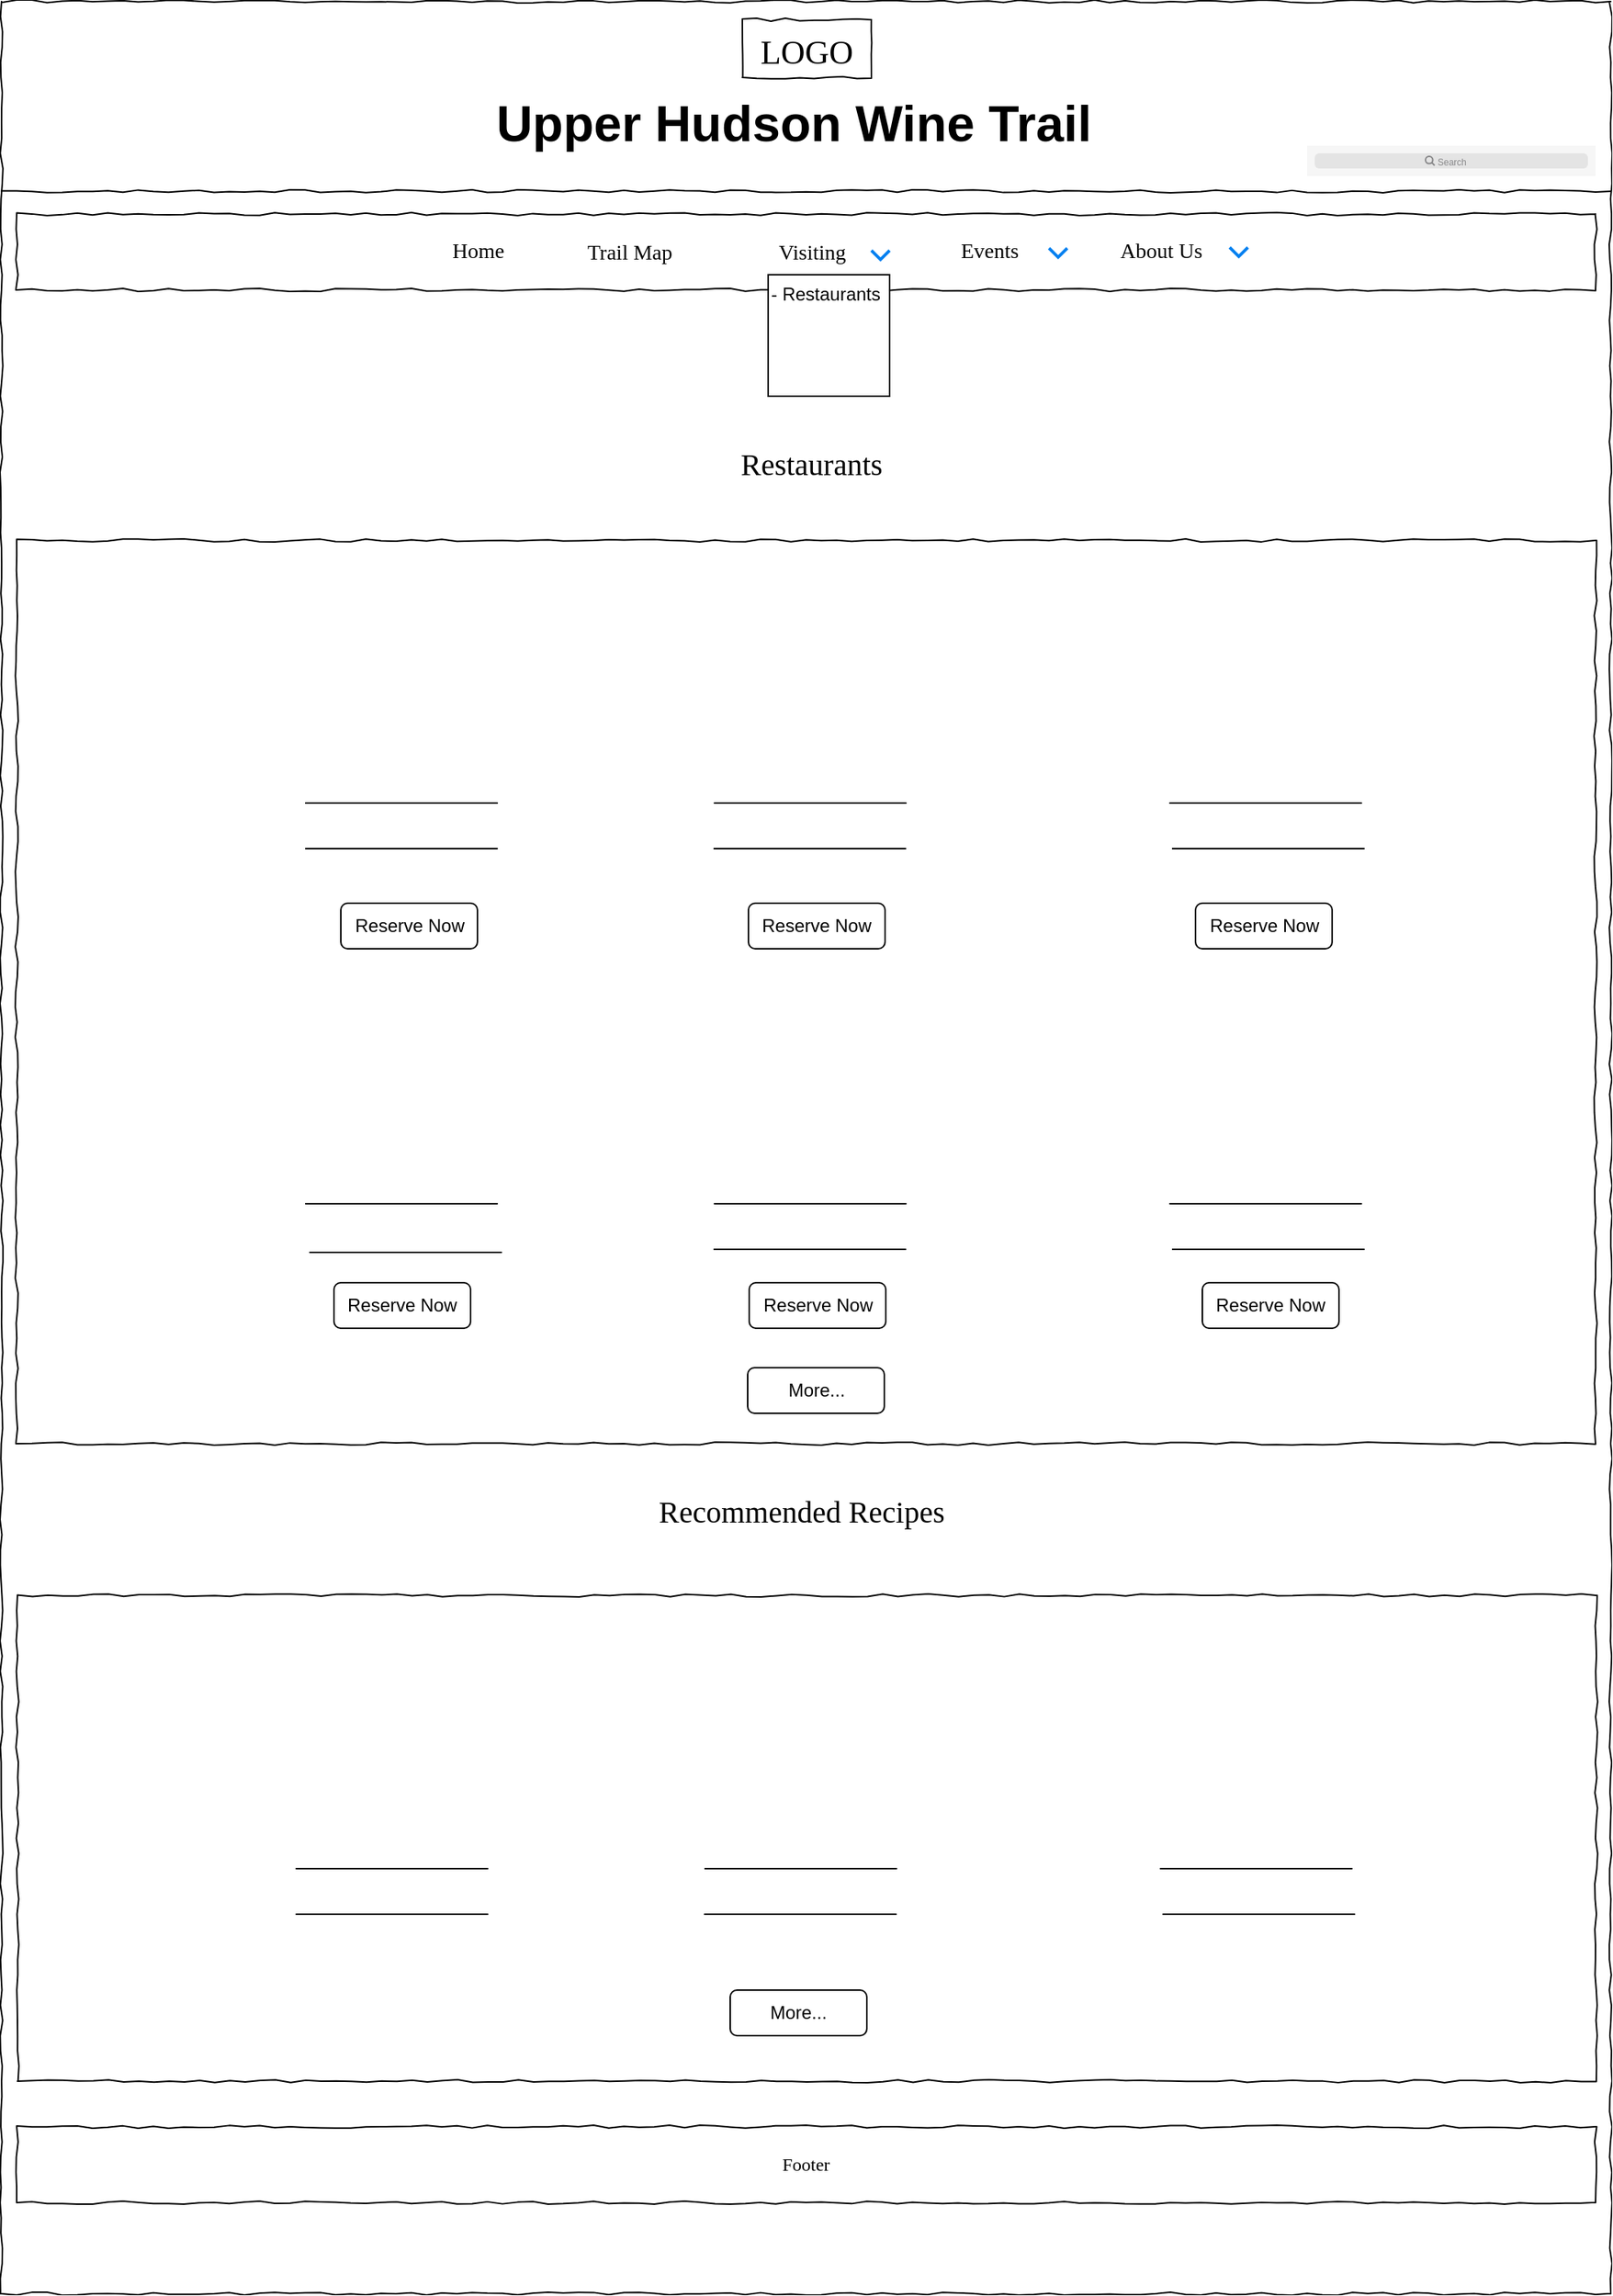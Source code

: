 <mxfile version="13.6.3" type="device"><diagram name="Page-1" id="03018318-947c-dd8e-b7a3-06fadd420f32"><mxGraphModel dx="1209" dy="573" grid="1" gridSize="10" guides="1" tooltips="1" connect="1" arrows="1" fold="1" page="1" pageScale="1" pageWidth="1100" pageHeight="850" background="#ffffff" math="0" shadow="0"><root><mxCell id="0"/><mxCell id="1" parent="0"/><mxCell id="pxWqi_s6VaNR9iK2D3JS-12" value="" style="whiteSpace=wrap;html=1;rounded=0;shadow=0;labelBackgroundColor=none;strokeWidth=1;fillColor=none;fontFamily=Verdana;fontSize=12;align=center;comic=1;" vertex="1" parent="1"><mxGeometry x="30" y="375" width="1040" height="595" as="geometry"/></mxCell><mxCell id="677b7b8949515195-1" value="" style="whiteSpace=wrap;html=1;rounded=0;shadow=0;labelBackgroundColor=none;strokeColor=#000000;strokeWidth=1;fillColor=none;fontFamily=Verdana;fontSize=12;fontColor=#000000;align=center;comic=1;" parent="1" vertex="1"><mxGeometry x="20" y="20" width="1060" height="1510" as="geometry"/></mxCell><mxCell id="pxWqi_s6VaNR9iK2D3JS-13" value="" style="whiteSpace=wrap;html=1;rounded=0;shadow=0;labelBackgroundColor=none;strokeWidth=1;fillColor=none;fontFamily=Verdana;fontSize=12;align=center;comic=1;" vertex="1" parent="1"><mxGeometry x="30.5" y="1070" width="1040" height="320" as="geometry"/></mxCell><mxCell id="677b7b8949515195-2" value="&lt;font style=&quot;font-size: 22px&quot;&gt;LOGO&lt;/font&gt;" style="whiteSpace=wrap;html=1;rounded=0;shadow=0;labelBackgroundColor=none;strokeWidth=1;fontFamily=Verdana;fontSize=28;align=center;comic=1;" parent="1" vertex="1"><mxGeometry x="508" y="32" width="85" height="38" as="geometry"/></mxCell><mxCell id="677b7b8949515195-9" value="" style="line;strokeWidth=1;html=1;rounded=0;shadow=0;labelBackgroundColor=none;fillColor=none;fontFamily=Verdana;fontSize=14;fontColor=#000000;align=center;comic=1;" parent="1" vertex="1"><mxGeometry x="20" y="140" width="1060" height="10" as="geometry"/></mxCell><mxCell id="677b7b8949515195-10" value="" style="whiteSpace=wrap;html=1;rounded=0;shadow=0;labelBackgroundColor=none;strokeWidth=1;fillColor=none;fontFamily=Verdana;fontSize=12;align=center;comic=1;" parent="1" vertex="1"><mxGeometry x="30" y="160" width="1040" height="50" as="geometry"/></mxCell><mxCell id="677b7b8949515195-11" value="Home" style="text;html=1;points=[];align=left;verticalAlign=top;spacingTop=-4;fontSize=14;fontFamily=Verdana" parent="1" vertex="1"><mxGeometry x="315" y="174" width="60" height="20" as="geometry"/></mxCell><mxCell id="677b7b8949515195-12" value="Trail Map" style="text;html=1;points=[];align=left;verticalAlign=top;spacingTop=-4;fontSize=14;fontFamily=Verdana" parent="1" vertex="1"><mxGeometry x="404" y="174.5" width="60" height="19" as="geometry"/></mxCell><mxCell id="x5q5EDNmhLwT_21sWx4b-1" value="" style="shape=image;html=1;verticalAlign=top;verticalLabelPosition=bottom;labelBackgroundColor=#ffffff;imageAspect=0;aspect=fixed;image=https://cdn3.iconfinder.com/data/icons/wpzoom-developer-icon-set/500/01-128.png" parent="1" vertex="1"><mxGeometry x="850" y="1428" width="34" height="34" as="geometry"/></mxCell><mxCell id="x5q5EDNmhLwT_21sWx4b-2" value="" style="shape=image;html=1;verticalAlign=top;verticalLabelPosition=bottom;labelBackgroundColor=#ffffff;imageAspect=0;aspect=fixed;image=https://cdn3.iconfinder.com/data/icons/picons-social/57/38-instagram-128.png" parent="1" vertex="1"><mxGeometry x="899" y="1429" width="33" height="33" as="geometry"/></mxCell><mxCell id="x5q5EDNmhLwT_21sWx4b-3" value="Events" style="text;html=1;points=[];align=left;verticalAlign=top;spacingTop=-4;fontSize=14;fontFamily=Verdana" parent="1" vertex="1"><mxGeometry x="650" y="174" width="60" height="20" as="geometry"/></mxCell><mxCell id="x5q5EDNmhLwT_21sWx4b-4" value="About Us" style="text;html=1;points=[];align=left;verticalAlign=top;spacingTop=-4;fontSize=14;fontFamily=Verdana" parent="1" vertex="1"><mxGeometry x="755" y="174" width="60" height="20" as="geometry"/></mxCell><mxCell id="x5q5EDNmhLwT_21sWx4b-41" value="Footer" style="whiteSpace=wrap;html=1;rounded=0;shadow=0;labelBackgroundColor=none;strokeWidth=1;fillColor=none;fontFamily=Verdana;fontSize=12;align=center;comic=1;" parent="1" vertex="1"><mxGeometry x="30" y="1420" width="1040" height="50" as="geometry"/></mxCell><mxCell id="Dj7FDUDoyI19KXcojeiz-5" value="" style="html=1;verticalLabelPosition=bottom;labelBackgroundColor=#ffffff;verticalAlign=top;shadow=0;dashed=0;strokeWidth=2;shape=mxgraph.ios7.misc.down;strokeColor=#0080f0;" parent="1" vertex="1"><mxGeometry x="829" y="182" width="12" height="6" as="geometry"/></mxCell><mxCell id="C7T5lcY4Xh3fgn_umm_E-2" value="" style="html=1;verticalLabelPosition=bottom;labelBackgroundColor=#ffffff;verticalAlign=top;shadow=0;dashed=0;strokeWidth=2;shape=mxgraph.ios7.misc.down;strokeColor=#0080f0;" parent="1" vertex="1"><mxGeometry x="710" y="182.5" width="12" height="6" as="geometry"/></mxCell><mxCell id="C7T5lcY4Xh3fgn_umm_E-3" value="Visiting" style="text;html=1;points=[];align=left;verticalAlign=top;spacingTop=-4;fontSize=14;fontFamily=Verdana" parent="1" vertex="1"><mxGeometry x="530" y="174.5" width="60" height="19" as="geometry"/></mxCell><mxCell id="C7T5lcY4Xh3fgn_umm_E-4" value="" style="html=1;verticalLabelPosition=bottom;labelBackgroundColor=#ffffff;verticalAlign=top;shadow=0;dashed=0;strokeWidth=2;shape=mxgraph.ios7.misc.down;strokeColor=#0080f0;" parent="1" vertex="1"><mxGeometry x="593" y="184" width="12" height="6" as="geometry"/></mxCell><mxCell id="C7T5lcY4Xh3fgn_umm_E-46" value="" style="shape=image;html=1;verticalAlign=top;verticalLabelPosition=bottom;labelBackgroundColor=#ffffff;imageAspect=0;aspect=fixed;image=https://cdn4.iconfinder.com/data/icons/ionicons/512/icon-image-128.png" parent="1" vertex="1"><mxGeometry x="220" y="412" width="128" height="128" as="geometry"/></mxCell><mxCell id="C7T5lcY4Xh3fgn_umm_E-47" value="" style="shape=image;html=1;verticalAlign=top;verticalLabelPosition=bottom;labelBackgroundColor=#ffffff;imageAspect=0;aspect=fixed;image=https://cdn4.iconfinder.com/data/icons/ionicons/512/icon-image-128.png" parent="1" vertex="1"><mxGeometry x="492.5" y="410" width="128" height="128" as="geometry"/></mxCell><mxCell id="C7T5lcY4Xh3fgn_umm_E-48" value="" style="shape=image;html=1;verticalAlign=top;verticalLabelPosition=bottom;labelBackgroundColor=#ffffff;imageAspect=0;aspect=fixed;image=https://cdn4.iconfinder.com/data/icons/ionicons/512/icon-image-128.png" parent="1" vertex="1"><mxGeometry x="787" y="410" width="128" height="128" as="geometry"/></mxCell><mxCell id="C7T5lcY4Xh3fgn_umm_E-55" value="Reserve Now" style="rounded=1;whiteSpace=wrap;html=1;" parent="1" vertex="1"><mxGeometry x="243.5" y="614" width="90" height="30" as="geometry"/></mxCell><mxCell id="C7T5lcY4Xh3fgn_umm_E-56" value="Reserve Now" style="rounded=1;whiteSpace=wrap;html=1;" parent="1" vertex="1"><mxGeometry x="512" y="614" width="90" height="30" as="geometry"/></mxCell><mxCell id="C7T5lcY4Xh3fgn_umm_E-57" value="Reserve Now" style="rounded=1;whiteSpace=wrap;html=1;" parent="1" vertex="1"><mxGeometry x="806.5" y="614" width="90" height="30" as="geometry"/></mxCell><mxCell id="C7T5lcY4Xh3fgn_umm_E-69" value="" style="endArrow=none;html=1;entryX=0;entryY=0.5;entryDx=0;entryDy=0;" parent="1" edge="1"><mxGeometry width="50" height="50" relative="1" as="geometry"><mxPoint x="220" y="548" as="sourcePoint"/><mxPoint x="220" y="548" as="targetPoint"/><Array as="points"><mxPoint x="351.5" y="548"/></Array></mxGeometry></mxCell><mxCell id="C7T5lcY4Xh3fgn_umm_E-70" value="" style="endArrow=none;html=1;entryX=0;entryY=0.5;entryDx=0;entryDy=0;" parent="1" edge="1"><mxGeometry width="50" height="50" relative="1" as="geometry"><mxPoint x="220.0" y="578" as="sourcePoint"/><mxPoint x="220.0" y="578" as="targetPoint"/><Array as="points"><mxPoint x="351.5" y="578"/></Array></mxGeometry></mxCell><mxCell id="C7T5lcY4Xh3fgn_umm_E-71" value="" style="endArrow=none;html=1;entryX=0;entryY=0.5;entryDx=0;entryDy=0;" parent="1" edge="1"><mxGeometry width="50" height="50" relative="1" as="geometry"><mxPoint x="489.25" y="548" as="sourcePoint"/><mxPoint x="489.25" y="548" as="targetPoint"/><Array as="points"><mxPoint x="620.75" y="548"/></Array></mxGeometry></mxCell><mxCell id="C7T5lcY4Xh3fgn_umm_E-72" value="" style="endArrow=none;html=1;entryX=0;entryY=0.5;entryDx=0;entryDy=0;" parent="1" edge="1"><mxGeometry width="50" height="50" relative="1" as="geometry"><mxPoint x="489.0" y="578" as="sourcePoint"/><mxPoint x="489.0" y="578" as="targetPoint"/><Array as="points"><mxPoint x="620.5" y="578"/></Array></mxGeometry></mxCell><mxCell id="C7T5lcY4Xh3fgn_umm_E-73" value="" style="endArrow=none;html=1;entryX=0;entryY=0.5;entryDx=0;entryDy=0;" parent="1" edge="1"><mxGeometry width="50" height="50" relative="1" as="geometry"><mxPoint x="789.25" y="548" as="sourcePoint"/><mxPoint x="789.25" y="548" as="targetPoint"/><Array as="points"><mxPoint x="920.75" y="548"/></Array></mxGeometry></mxCell><mxCell id="C7T5lcY4Xh3fgn_umm_E-74" value="" style="endArrow=none;html=1;entryX=0;entryY=0.5;entryDx=0;entryDy=0;" parent="1" edge="1"><mxGeometry width="50" height="50" relative="1" as="geometry"><mxPoint x="791.0" y="578" as="sourcePoint"/><mxPoint x="791.0" y="578" as="targetPoint"/><Array as="points"><mxPoint x="922.5" y="578"/></Array></mxGeometry></mxCell><mxCell id="C7T5lcY4Xh3fgn_umm_E-77" value="" style="shape=image;html=1;verticalAlign=top;verticalLabelPosition=bottom;labelBackgroundColor=#ffffff;imageAspect=0;aspect=fixed;image=https://cdn1.iconfinder.com/data/icons/social-black-buttons/512/youtube_v2-128.png" parent="1" vertex="1"><mxGeometry x="949" y="1430" width="30" height="30" as="geometry"/></mxCell><mxCell id="C7T5lcY4Xh3fgn_umm_E-88" value="" style="shape=rect;fillColor=#F6F6F6;strokeColor=none;" parent="1" vertex="1"><mxGeometry x="880" y="115" width="190" height="20" as="geometry"/></mxCell><mxCell id="C7T5lcY4Xh3fgn_umm_E-89" value="" style="html=1;strokeWidth=1;shadow=0;dashed=0;shape=mxgraph.ios7ui.marginRect;rx=3;ry=3;rectMargin=5;fillColor=#E4E4E4;strokeColor=none;" parent="C7T5lcY4Xh3fgn_umm_E-88" vertex="1"><mxGeometry width="190" height="20" as="geometry"/></mxCell><mxCell id="C7T5lcY4Xh3fgn_umm_E-90" value="Search" style="shape=mxgraph.ios7.icons.looking_glass;strokeColor=#878789;fillColor=none;fontColor=#878789;labelPosition=right;verticalLabelPosition=middle;align=left;verticalAlign=middle;fontSize=6;fontStyle=0;spacingTop=2;" parent="C7T5lcY4Xh3fgn_umm_E-88" vertex="1"><mxGeometry x="0.5" y="0.5" width="6" height="6" relative="1" as="geometry"><mxPoint x="-17" y="-3" as="offset"/></mxGeometry></mxCell><mxCell id="C7T5lcY4Xh3fgn_umm_E-91" value="&lt;b style=&quot;font-size: 33px&quot;&gt;&lt;font style=&quot;font-size: 33px&quot;&gt;Upper Hudson Wine Trail&lt;/font&gt;&lt;/b&gt;" style="text;html=1;strokeColor=none;fillColor=none;align=center;verticalAlign=middle;whiteSpace=wrap;rounded=0;fontSize=33;" parent="1" vertex="1"><mxGeometry x="258" y="90" width="568" height="20" as="geometry"/></mxCell><mxCell id="ebTW5YM5bdVL9LTebMaf-2" value="" style="whiteSpace=wrap;html=1;aspect=fixed;" parent="1" vertex="1"><mxGeometry x="525" y="200" width="80" height="80" as="geometry"/></mxCell><mxCell id="ebTW5YM5bdVL9LTebMaf-3" value="- Restaurants" style="text;html=1;strokeColor=none;fillColor=none;align=center;verticalAlign=middle;whiteSpace=wrap;rounded=0;" parent="1" vertex="1"><mxGeometry x="524" y="188" width="78" height="50" as="geometry"/></mxCell><mxCell id="ebTW5YM5bdVL9LTebMaf-6" value="Restaurants" style="text;html=1;points=[];align=left;verticalAlign=top;spacingTop=-4;fontSize=20;fontFamily=Verdana" parent="1" vertex="1"><mxGeometry x="505" y="310" width="170" height="20" as="geometry"/></mxCell><mxCell id="ebTW5YM5bdVL9LTebMaf-9" value="" style="shape=image;html=1;verticalAlign=top;verticalLabelPosition=bottom;labelBackgroundColor=#ffffff;imageAspect=0;aspect=fixed;image=https://cdn4.iconfinder.com/data/icons/ionicons/512/icon-image-128.png" parent="1" vertex="1"><mxGeometry x="492.5" y="664" width="128" height="128" as="geometry"/></mxCell><mxCell id="ebTW5YM5bdVL9LTebMaf-10" value="" style="shape=image;html=1;verticalAlign=top;verticalLabelPosition=bottom;labelBackgroundColor=#ffffff;imageAspect=0;aspect=fixed;image=https://cdn4.iconfinder.com/data/icons/ionicons/512/icon-image-128.png" parent="1" vertex="1"><mxGeometry x="787.5" y="664" width="128" height="128" as="geometry"/></mxCell><mxCell id="ebTW5YM5bdVL9LTebMaf-12" value="Reserve Now" style="rounded=1;whiteSpace=wrap;html=1;" parent="1" vertex="1"><mxGeometry x="512.5" y="864" width="90" height="30" as="geometry"/></mxCell><mxCell id="ebTW5YM5bdVL9LTebMaf-13" value="Reserve Now" style="rounded=1;whiteSpace=wrap;html=1;" parent="1" vertex="1"><mxGeometry x="811" y="864" width="90" height="30" as="geometry"/></mxCell><mxCell id="ebTW5YM5bdVL9LTebMaf-14" value="" style="endArrow=none;html=1;entryX=0;entryY=0.5;entryDx=0;entryDy=0;" parent="1" edge="1"><mxGeometry width="50" height="50" relative="1" as="geometry"><mxPoint x="220" y="812" as="sourcePoint"/><mxPoint x="220" y="812" as="targetPoint"/><Array as="points"><mxPoint x="351.5" y="812"/></Array></mxGeometry></mxCell><mxCell id="ebTW5YM5bdVL9LTebMaf-16" value="" style="endArrow=none;html=1;entryX=0;entryY=0.5;entryDx=0;entryDy=0;" parent="1" edge="1"><mxGeometry width="50" height="50" relative="1" as="geometry"><mxPoint x="489.25" y="812" as="sourcePoint"/><mxPoint x="489.25" y="812" as="targetPoint"/><Array as="points"><mxPoint x="620.75" y="812"/></Array></mxGeometry></mxCell><mxCell id="ebTW5YM5bdVL9LTebMaf-17" value="" style="endArrow=none;html=1;entryX=0;entryY=0.5;entryDx=0;entryDy=0;" parent="1" edge="1"><mxGeometry width="50" height="50" relative="1" as="geometry"><mxPoint x="489.0" y="842" as="sourcePoint"/><mxPoint x="489.0" y="842" as="targetPoint"/><Array as="points"><mxPoint x="620.5" y="842"/></Array></mxGeometry></mxCell><mxCell id="ebTW5YM5bdVL9LTebMaf-18" value="" style="endArrow=none;html=1;entryX=0;entryY=0.5;entryDx=0;entryDy=0;" parent="1" edge="1"><mxGeometry width="50" height="50" relative="1" as="geometry"><mxPoint x="789.25" y="812" as="sourcePoint"/><mxPoint x="789.25" y="812" as="targetPoint"/><Array as="points"><mxPoint x="920.75" y="812"/></Array></mxGeometry></mxCell><mxCell id="ebTW5YM5bdVL9LTebMaf-19" value="" style="endArrow=none;html=1;entryX=0;entryY=0.5;entryDx=0;entryDy=0;" parent="1" edge="1"><mxGeometry width="50" height="50" relative="1" as="geometry"><mxPoint x="791.0" y="842" as="sourcePoint"/><mxPoint x="791.0" y="842" as="targetPoint"/><Array as="points"><mxPoint x="922.5" y="842"/></Array></mxGeometry></mxCell><mxCell id="ebTW5YM5bdVL9LTebMaf-22" value="" style="shape=image;html=1;verticalAlign=top;verticalLabelPosition=bottom;labelBackgroundColor=#ffffff;imageAspect=0;aspect=fixed;image=https://cdn4.iconfinder.com/data/icons/ionicons/512/icon-image-128.png" parent="1" vertex="1"><mxGeometry x="479.25" y="1110" width="128" height="128" as="geometry"/></mxCell><mxCell id="ebTW5YM5bdVL9LTebMaf-23" value="" style="shape=image;html=1;verticalAlign=top;verticalLabelPosition=bottom;labelBackgroundColor=#ffffff;imageAspect=0;aspect=fixed;image=https://cdn4.iconfinder.com/data/icons/ionicons/512/icon-image-128.png" parent="1" vertex="1"><mxGeometry x="785.25" y="1110" width="128" height="128" as="geometry"/></mxCell><mxCell id="ebTW5YM5bdVL9LTebMaf-27" value="" style="endArrow=none;html=1;entryX=0;entryY=0.5;entryDx=0;entryDy=0;" parent="1" edge="1"><mxGeometry width="50" height="50" relative="1" as="geometry"><mxPoint x="213.75" y="1250" as="sourcePoint"/><mxPoint x="213.75" y="1250" as="targetPoint"/><Array as="points"><mxPoint x="345.25" y="1250"/></Array></mxGeometry></mxCell><mxCell id="ebTW5YM5bdVL9LTebMaf-28" value="" style="endArrow=none;html=1;entryX=0;entryY=0.5;entryDx=0;entryDy=0;" parent="1" edge="1"><mxGeometry width="50" height="50" relative="1" as="geometry"><mxPoint x="213.75" y="1280" as="sourcePoint"/><mxPoint x="213.75" y="1280" as="targetPoint"/><Array as="points"><mxPoint x="345.25" y="1280"/></Array></mxGeometry></mxCell><mxCell id="ebTW5YM5bdVL9LTebMaf-29" value="" style="endArrow=none;html=1;entryX=0;entryY=0.5;entryDx=0;entryDy=0;" parent="1" edge="1"><mxGeometry width="50" height="50" relative="1" as="geometry"><mxPoint x="483.0" y="1250" as="sourcePoint"/><mxPoint x="483.0" y="1250" as="targetPoint"/><Array as="points"><mxPoint x="614.5" y="1250"/></Array></mxGeometry></mxCell><mxCell id="ebTW5YM5bdVL9LTebMaf-30" value="" style="endArrow=none;html=1;entryX=0;entryY=0.5;entryDx=0;entryDy=0;" parent="1" edge="1"><mxGeometry width="50" height="50" relative="1" as="geometry"><mxPoint x="482.75" y="1280" as="sourcePoint"/><mxPoint x="482.75" y="1280" as="targetPoint"/><Array as="points"><mxPoint x="614.25" y="1280"/></Array></mxGeometry></mxCell><mxCell id="ebTW5YM5bdVL9LTebMaf-31" value="" style="endArrow=none;html=1;entryX=0;entryY=0.5;entryDx=0;entryDy=0;" parent="1" edge="1"><mxGeometry width="50" height="50" relative="1" as="geometry"><mxPoint x="783.0" y="1250" as="sourcePoint"/><mxPoint x="783.0" y="1250" as="targetPoint"/><Array as="points"><mxPoint x="914.5" y="1250"/></Array></mxGeometry></mxCell><mxCell id="ebTW5YM5bdVL9LTebMaf-32" value="" style="endArrow=none;html=1;entryX=0;entryY=0.5;entryDx=0;entryDy=0;" parent="1" edge="1"><mxGeometry width="50" height="50" relative="1" as="geometry"><mxPoint x="784.75" y="1280" as="sourcePoint"/><mxPoint x="784.75" y="1280" as="targetPoint"/><Array as="points"><mxPoint x="916.25" y="1280"/></Array></mxGeometry></mxCell><mxCell id="pxWqi_s6VaNR9iK2D3JS-2" value="" style="endArrow=none;html=1;entryX=0;entryY=0.5;entryDx=0;entryDy=0;" edge="1" parent="1"><mxGeometry width="50" height="50" relative="1" as="geometry"><mxPoint x="222.75" y="844" as="sourcePoint"/><mxPoint x="222.75" y="844" as="targetPoint"/><Array as="points"><mxPoint x="354.25" y="844"/></Array></mxGeometry></mxCell><mxCell id="pxWqi_s6VaNR9iK2D3JS-3" value="" style="shape=image;html=1;verticalAlign=top;verticalLabelPosition=bottom;labelBackgroundColor=#ffffff;imageAspect=0;aspect=fixed;image=https://cdn4.iconfinder.com/data/icons/ionicons/512/icon-image-128.png" vertex="1" parent="1"><mxGeometry x="220" y="664" width="128" height="128" as="geometry"/></mxCell><mxCell id="pxWqi_s6VaNR9iK2D3JS-4" value="" style="shape=image;html=1;verticalAlign=top;verticalLabelPosition=bottom;labelBackgroundColor=#ffffff;imageAspect=0;aspect=fixed;image=https://cdn4.iconfinder.com/data/icons/ionicons/512/icon-image-128.png" vertex="1" parent="1"><mxGeometry x="217.75" y="1110" width="128" height="128" as="geometry"/></mxCell><mxCell id="pxWqi_s6VaNR9iK2D3JS-5" value="Reserve Now" style="rounded=1;whiteSpace=wrap;html=1;" vertex="1" parent="1"><mxGeometry x="239" y="864" width="90" height="30" as="geometry"/></mxCell><mxCell id="pxWqi_s6VaNR9iK2D3JS-14" value="Recommended Recipes" style="text;html=1;points=[];align=left;verticalAlign=top;spacingTop=-4;fontSize=20;fontFamily=Verdana" vertex="1" parent="1"><mxGeometry x="450.5" y="1000" width="170" height="20" as="geometry"/></mxCell><mxCell id="pxWqi_s6VaNR9iK2D3JS-15" value="More..." style="rounded=1;whiteSpace=wrap;html=1;" vertex="1" parent="1"><mxGeometry x="511.5" y="920" width="90" height="30" as="geometry"/></mxCell><mxCell id="pxWqi_s6VaNR9iK2D3JS-16" value="More..." style="rounded=1;whiteSpace=wrap;html=1;" vertex="1" parent="1"><mxGeometry x="500" y="1330" width="90" height="30" as="geometry"/></mxCell></root></mxGraphModel></diagram></mxfile>